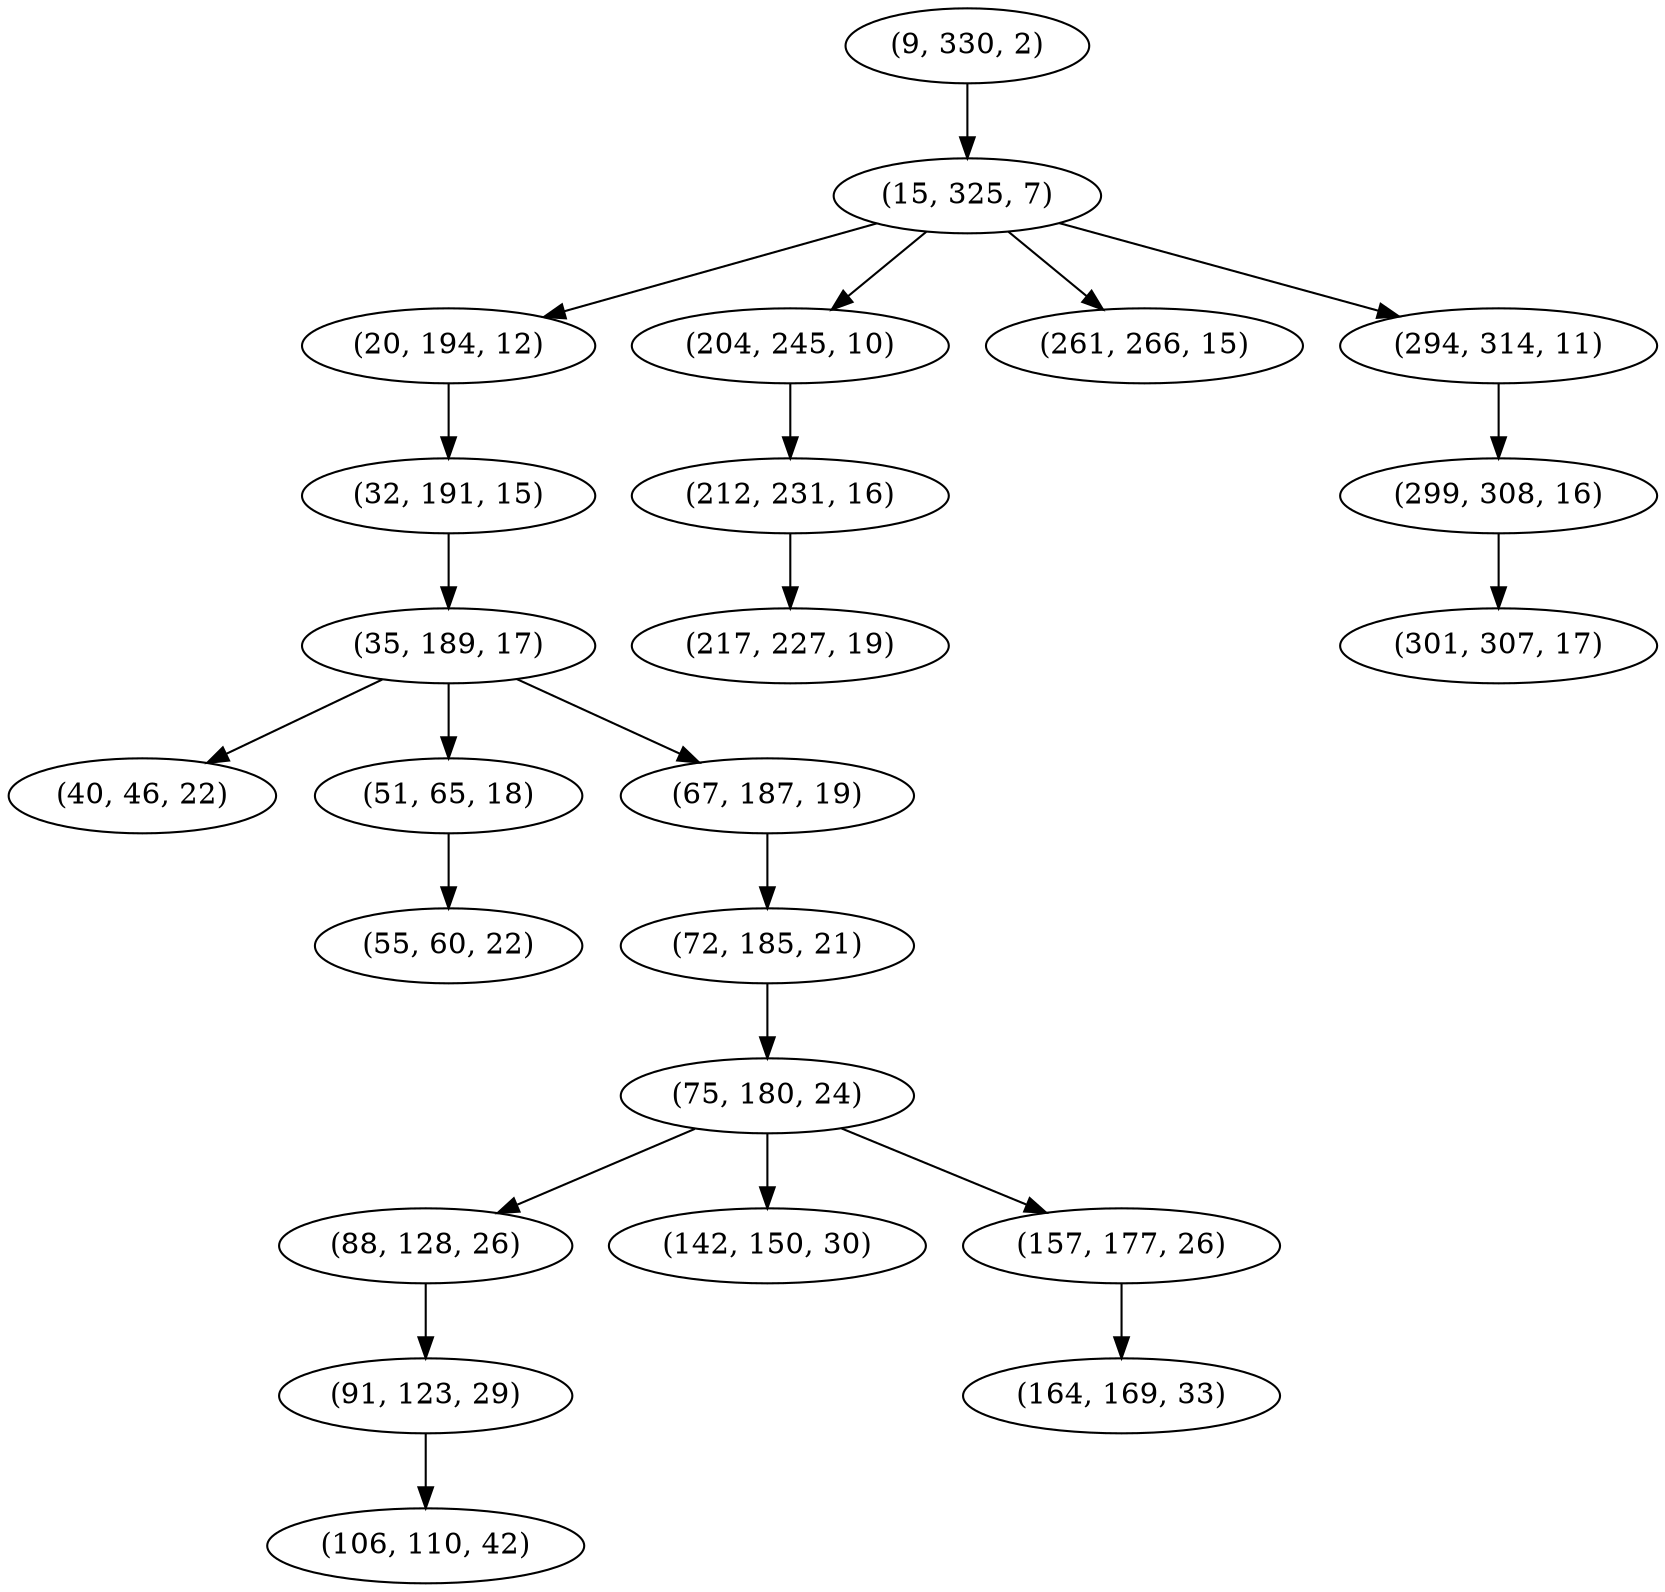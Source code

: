 digraph tree {
    "(9, 330, 2)";
    "(15, 325, 7)";
    "(20, 194, 12)";
    "(32, 191, 15)";
    "(35, 189, 17)";
    "(40, 46, 22)";
    "(51, 65, 18)";
    "(55, 60, 22)";
    "(67, 187, 19)";
    "(72, 185, 21)";
    "(75, 180, 24)";
    "(88, 128, 26)";
    "(91, 123, 29)";
    "(106, 110, 42)";
    "(142, 150, 30)";
    "(157, 177, 26)";
    "(164, 169, 33)";
    "(204, 245, 10)";
    "(212, 231, 16)";
    "(217, 227, 19)";
    "(261, 266, 15)";
    "(294, 314, 11)";
    "(299, 308, 16)";
    "(301, 307, 17)";
    "(9, 330, 2)" -> "(15, 325, 7)";
    "(15, 325, 7)" -> "(20, 194, 12)";
    "(15, 325, 7)" -> "(204, 245, 10)";
    "(15, 325, 7)" -> "(261, 266, 15)";
    "(15, 325, 7)" -> "(294, 314, 11)";
    "(20, 194, 12)" -> "(32, 191, 15)";
    "(32, 191, 15)" -> "(35, 189, 17)";
    "(35, 189, 17)" -> "(40, 46, 22)";
    "(35, 189, 17)" -> "(51, 65, 18)";
    "(35, 189, 17)" -> "(67, 187, 19)";
    "(51, 65, 18)" -> "(55, 60, 22)";
    "(67, 187, 19)" -> "(72, 185, 21)";
    "(72, 185, 21)" -> "(75, 180, 24)";
    "(75, 180, 24)" -> "(88, 128, 26)";
    "(75, 180, 24)" -> "(142, 150, 30)";
    "(75, 180, 24)" -> "(157, 177, 26)";
    "(88, 128, 26)" -> "(91, 123, 29)";
    "(91, 123, 29)" -> "(106, 110, 42)";
    "(157, 177, 26)" -> "(164, 169, 33)";
    "(204, 245, 10)" -> "(212, 231, 16)";
    "(212, 231, 16)" -> "(217, 227, 19)";
    "(294, 314, 11)" -> "(299, 308, 16)";
    "(299, 308, 16)" -> "(301, 307, 17)";
}
